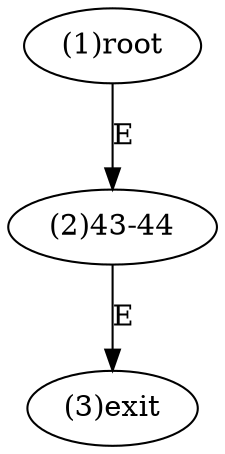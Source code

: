 digraph "" { 
1[ label="(1)root"];
2[ label="(2)43-44"];
3[ label="(3)exit"];
1->2[ label="E"];
2->3[ label="E"];
}